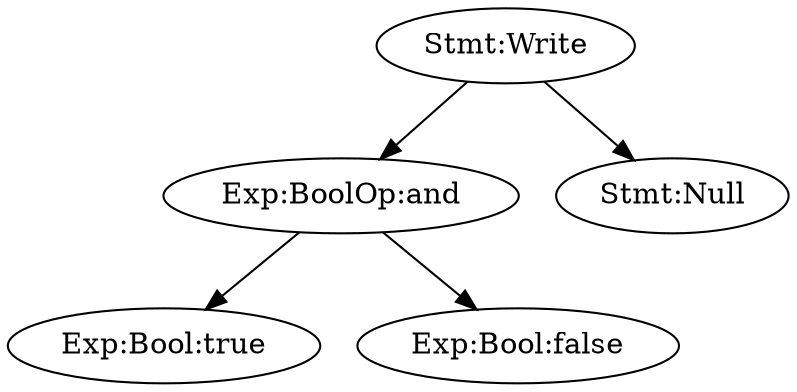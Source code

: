 digraph AST {
	n1 [label="Stmt:Write"];
	n2 [label="Exp:BoolOp:and"];
	n3 [label="Exp:Bool:true"];
	n2 -> n3;
	n4 [label="Exp:Bool:false"];
	n2 -> n4;
	n1 -> n2;
	n5 [label="Stmt:Null"];
	n1 -> n5;
}
